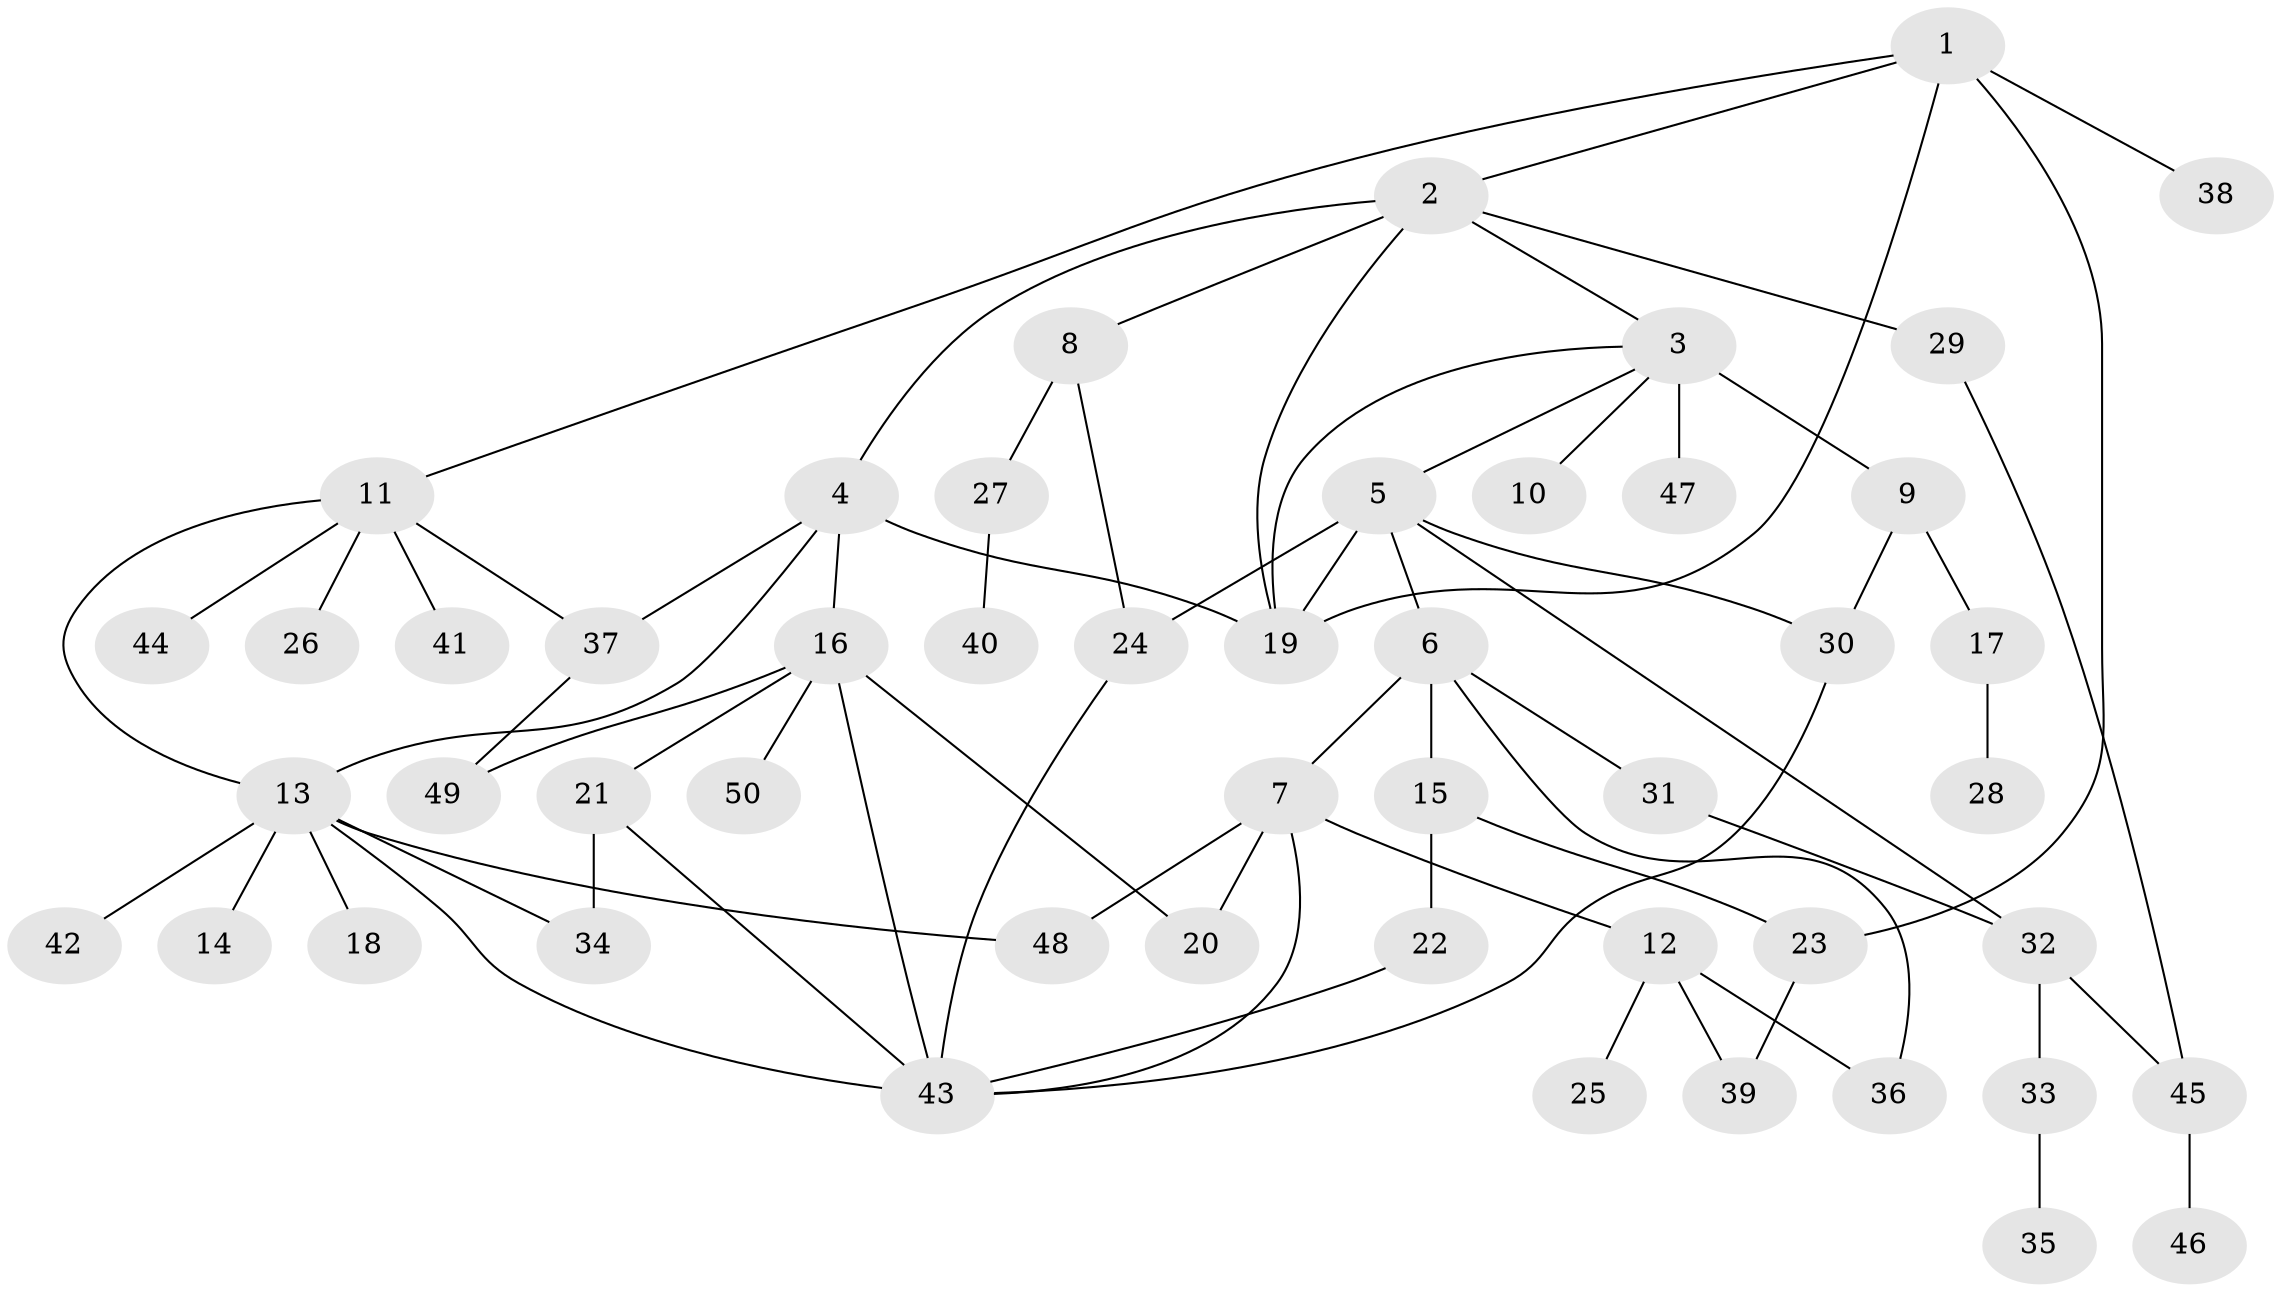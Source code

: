 // original degree distribution, {7: 0.06060606060606061, 10: 0.030303030303030304, 5: 0.020202020202020204, 2: 0.26262626262626265, 1: 0.46464646464646464, 9: 0.010101010101010102, 3: 0.1111111111111111, 6: 0.010101010101010102, 4: 0.020202020202020204, 8: 0.010101010101010102}
// Generated by graph-tools (version 1.1) at 2025/35/03/09/25 02:35:46]
// undirected, 50 vertices, 72 edges
graph export_dot {
graph [start="1"]
  node [color=gray90,style=filled];
  1;
  2;
  3;
  4;
  5;
  6;
  7;
  8;
  9;
  10;
  11;
  12;
  13;
  14;
  15;
  16;
  17;
  18;
  19;
  20;
  21;
  22;
  23;
  24;
  25;
  26;
  27;
  28;
  29;
  30;
  31;
  32;
  33;
  34;
  35;
  36;
  37;
  38;
  39;
  40;
  41;
  42;
  43;
  44;
  45;
  46;
  47;
  48;
  49;
  50;
  1 -- 2 [weight=1.0];
  1 -- 11 [weight=1.0];
  1 -- 19 [weight=1.0];
  1 -- 23 [weight=1.0];
  1 -- 38 [weight=2.0];
  2 -- 3 [weight=1.0];
  2 -- 4 [weight=1.0];
  2 -- 8 [weight=1.0];
  2 -- 19 [weight=1.0];
  2 -- 29 [weight=1.0];
  3 -- 5 [weight=1.0];
  3 -- 9 [weight=4.0];
  3 -- 10 [weight=1.0];
  3 -- 19 [weight=1.0];
  3 -- 47 [weight=1.0];
  4 -- 13 [weight=1.0];
  4 -- 16 [weight=1.0];
  4 -- 19 [weight=4.0];
  4 -- 37 [weight=1.0];
  5 -- 6 [weight=1.0];
  5 -- 19 [weight=1.0];
  5 -- 24 [weight=4.0];
  5 -- 30 [weight=1.0];
  5 -- 32 [weight=1.0];
  6 -- 7 [weight=1.0];
  6 -- 15 [weight=2.0];
  6 -- 31 [weight=1.0];
  6 -- 36 [weight=1.0];
  7 -- 12 [weight=1.0];
  7 -- 20 [weight=1.0];
  7 -- 43 [weight=1.0];
  7 -- 48 [weight=1.0];
  8 -- 24 [weight=1.0];
  8 -- 27 [weight=1.0];
  9 -- 17 [weight=1.0];
  9 -- 30 [weight=1.0];
  11 -- 13 [weight=1.0];
  11 -- 26 [weight=1.0];
  11 -- 37 [weight=1.0];
  11 -- 41 [weight=1.0];
  11 -- 44 [weight=1.0];
  12 -- 25 [weight=1.0];
  12 -- 36 [weight=1.0];
  12 -- 39 [weight=1.0];
  13 -- 14 [weight=1.0];
  13 -- 18 [weight=1.0];
  13 -- 34 [weight=1.0];
  13 -- 42 [weight=1.0];
  13 -- 43 [weight=1.0];
  13 -- 48 [weight=1.0];
  15 -- 22 [weight=1.0];
  15 -- 23 [weight=1.0];
  16 -- 20 [weight=1.0];
  16 -- 21 [weight=1.0];
  16 -- 43 [weight=1.0];
  16 -- 49 [weight=1.0];
  16 -- 50 [weight=1.0];
  17 -- 28 [weight=1.0];
  21 -- 34 [weight=3.0];
  21 -- 43 [weight=1.0];
  22 -- 43 [weight=1.0];
  23 -- 39 [weight=1.0];
  24 -- 43 [weight=1.0];
  27 -- 40 [weight=1.0];
  29 -- 45 [weight=1.0];
  30 -- 43 [weight=1.0];
  31 -- 32 [weight=1.0];
  32 -- 33 [weight=5.0];
  32 -- 45 [weight=1.0];
  33 -- 35 [weight=1.0];
  37 -- 49 [weight=1.0];
  45 -- 46 [weight=1.0];
}

